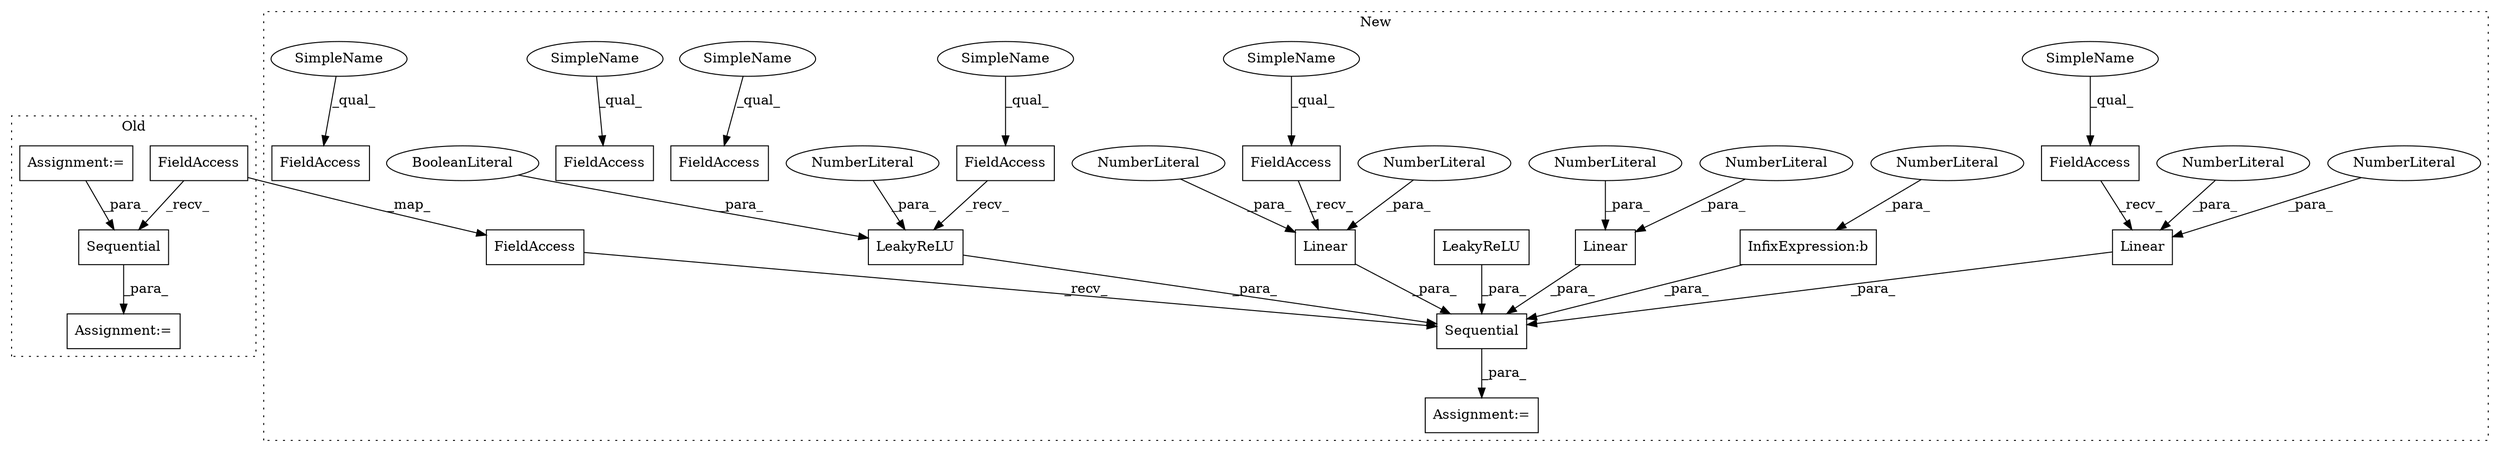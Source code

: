 digraph G {
subgraph cluster0 {
1 [label="Sequential" a="32" s="2443,2460" l="11,1" shape="box"];
5 [label="FieldAccess" a="22" s="2434" l="8" shape="box"];
6 [label="Assignment:=" a="7" s="2433" l="1" shape="box"];
7 [label="Assignment:=" a="7" s="2044" l="1" shape="box"];
label = "Old";
style="dotted";
}
subgraph cluster1 {
2 [label="Linear" a="32" s="2205,2219" l="7,1" shape="box"];
3 [label="FieldAccess" a="22" s="2196" l="8" shape="box"];
4 [label="FieldAccess" a="22" s="2031" l="8" shape="box"];
8 [label="NumberLiteral" a="34" s="2212" l="3" shape="ellipse"];
9 [label="NumberLiteral" a="34" s="2216" l="3" shape="ellipse"];
10 [label="Sequential" a="32" s="2040,2412" l="11,1" shape="box"];
11 [label="InfixExpression:b" a="27" s="2391" l="3" shape="box"];
12 [label="NumberLiteral" a="34" s="2394" l="1" shape="ellipse"];
13 [label="Linear" a="32" s="2125,2139" l="7,1" shape="box"];
14 [label="NumberLiteral" a="34" s="2136" l="3" shape="ellipse"];
15 [label="NumberLiteral" a="34" s="2132" l="3" shape="ellipse"];
16 [label="Linear" a="32" s="2285,2300" l="7,1" shape="box"];
17 [label="NumberLiteral" a="34" s="2296" l="4" shape="ellipse"];
18 [label="NumberLiteral" a="34" s="2292" l="3" shape="ellipse"];
19 [label="FieldAccess" a="22" s="2276" l="8" shape="box"];
20 [label="FieldAccess" a="22" s="2221" l="8" shape="box"];
21 [label="FieldAccess" a="22" s="2141" l="8" shape="box"];
22 [label="FieldAccess" a="22" s="2302" l="8" shape="box"];
23 [label="FieldAccess" a="22" s="2167" l="8" shape="box"];
24 [label="LeakyReLU" a="32" s="2176,2194" l="10,1" shape="box"];
25 [label="NumberLiteral" a="34" s="2186" l="3" shape="ellipse"];
26 [label="BooleanLiteral" a="9" s="2190" l="4" shape="ellipse"];
27 [label="LeakyReLU" a="32" s="2256,2274" l="10,1" shape="box"];
28 [label="Assignment:=" a="7" s="2030" l="1" shape="box"];
29 [label="SimpleName" a="42" s="2196" l="5" shape="ellipse"];
30 [label="SimpleName" a="42" s="2276" l="5" shape="ellipse"];
31 [label="SimpleName" a="42" s="2141" l="5" shape="ellipse"];
32 [label="SimpleName" a="42" s="2302" l="5" shape="ellipse"];
33 [label="SimpleName" a="42" s="2167" l="5" shape="ellipse"];
34 [label="SimpleName" a="42" s="2221" l="5" shape="ellipse"];
label = "New";
style="dotted";
}
1 -> 6 [label="_para_"];
2 -> 10 [label="_para_"];
3 -> 2 [label="_recv_"];
4 -> 10 [label="_recv_"];
5 -> 4 [label="_map_"];
5 -> 1 [label="_recv_"];
7 -> 1 [label="_para_"];
8 -> 2 [label="_para_"];
9 -> 2 [label="_para_"];
10 -> 28 [label="_para_"];
11 -> 10 [label="_para_"];
12 -> 11 [label="_para_"];
13 -> 10 [label="_para_"];
14 -> 13 [label="_para_"];
15 -> 13 [label="_para_"];
16 -> 10 [label="_para_"];
17 -> 16 [label="_para_"];
18 -> 16 [label="_para_"];
19 -> 16 [label="_recv_"];
23 -> 24 [label="_recv_"];
24 -> 10 [label="_para_"];
25 -> 24 [label="_para_"];
26 -> 24 [label="_para_"];
27 -> 10 [label="_para_"];
29 -> 3 [label="_qual_"];
30 -> 19 [label="_qual_"];
31 -> 21 [label="_qual_"];
32 -> 22 [label="_qual_"];
33 -> 23 [label="_qual_"];
34 -> 20 [label="_qual_"];
}